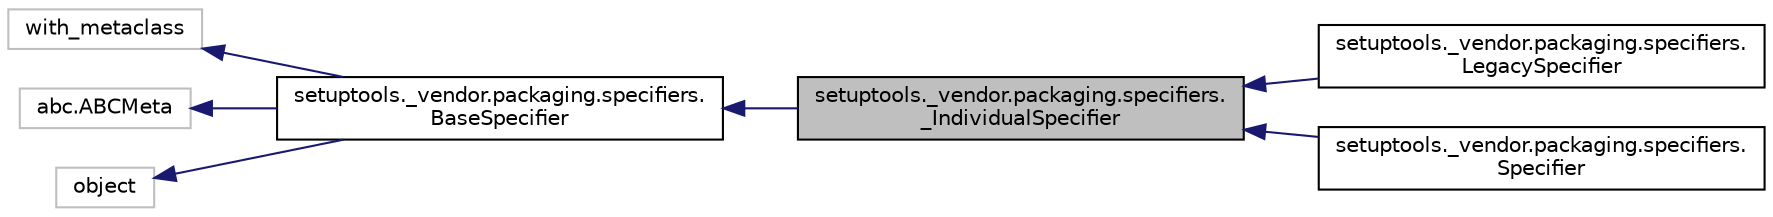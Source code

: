 digraph "setuptools._vendor.packaging.specifiers._IndividualSpecifier"
{
 // LATEX_PDF_SIZE
  edge [fontname="Helvetica",fontsize="10",labelfontname="Helvetica",labelfontsize="10"];
  node [fontname="Helvetica",fontsize="10",shape=record];
  rankdir="LR";
  Node1 [label="setuptools._vendor.packaging.specifiers.\l_IndividualSpecifier",height=0.2,width=0.4,color="black", fillcolor="grey75", style="filled", fontcolor="black",tooltip=" "];
  Node2 -> Node1 [dir="back",color="midnightblue",fontsize="10",style="solid",fontname="Helvetica"];
  Node2 [label="setuptools._vendor.packaging.specifiers.\lBaseSpecifier",height=0.2,width=0.4,color="black", fillcolor="white", style="filled",URL="$classsetuptools_1_1__vendor_1_1packaging_1_1specifiers_1_1_base_specifier.html",tooltip=" "];
  Node3 -> Node2 [dir="back",color="midnightblue",fontsize="10",style="solid",fontname="Helvetica"];
  Node3 [label="with_metaclass",height=0.2,width=0.4,color="grey75", fillcolor="white", style="filled",tooltip=" "];
  Node4 -> Node2 [dir="back",color="midnightblue",fontsize="10",style="solid",fontname="Helvetica"];
  Node4 [label="abc.ABCMeta",height=0.2,width=0.4,color="grey75", fillcolor="white", style="filled",tooltip=" "];
  Node5 -> Node2 [dir="back",color="midnightblue",fontsize="10",style="solid",fontname="Helvetica"];
  Node5 [label="object",height=0.2,width=0.4,color="grey75", fillcolor="white", style="filled",tooltip=" "];
  Node1 -> Node6 [dir="back",color="midnightblue",fontsize="10",style="solid",fontname="Helvetica"];
  Node6 [label="setuptools._vendor.packaging.specifiers.\lLegacySpecifier",height=0.2,width=0.4,color="black", fillcolor="white", style="filled",URL="$classsetuptools_1_1__vendor_1_1packaging_1_1specifiers_1_1_legacy_specifier.html",tooltip=" "];
  Node1 -> Node7 [dir="back",color="midnightblue",fontsize="10",style="solid",fontname="Helvetica"];
  Node7 [label="setuptools._vendor.packaging.specifiers.\lSpecifier",height=0.2,width=0.4,color="black", fillcolor="white", style="filled",URL="$classsetuptools_1_1__vendor_1_1packaging_1_1specifiers_1_1_specifier.html",tooltip=" "];
}

